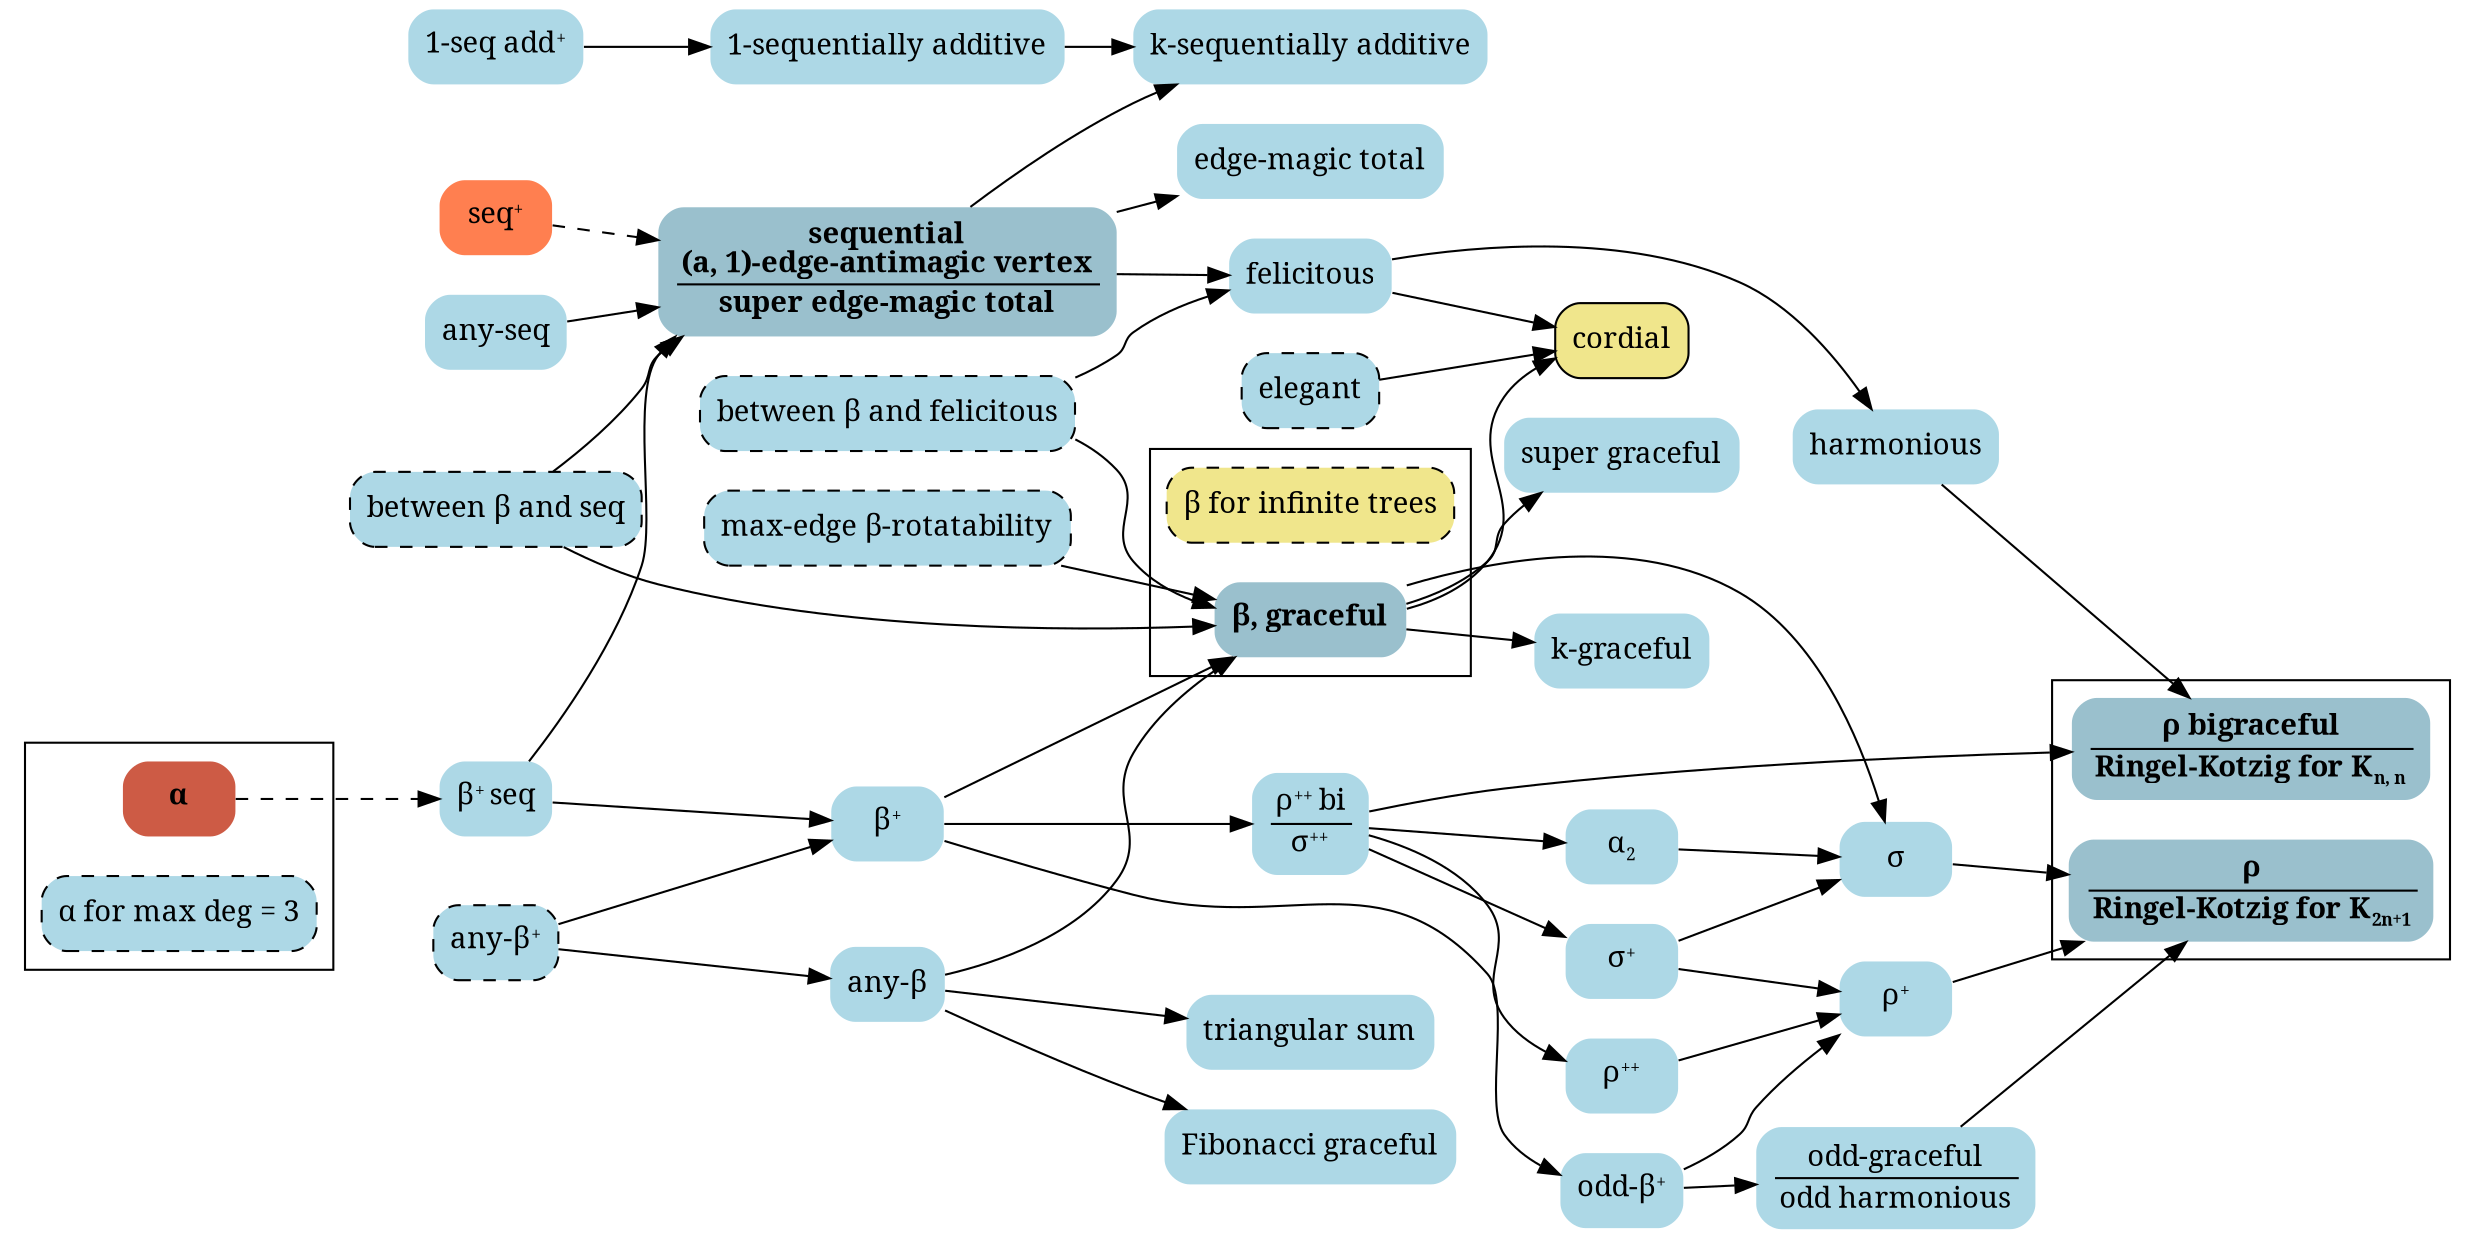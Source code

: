 digraph labelings {
    rankdir="LR"
    graph [fontname = "georgia", overlap=false]
    node [fontname = "georgia"]
    edge [fontname = "georgia"]
    ranksep=0.1
    compound=true
    rankdir="LR"
    node [color="black", fillcolor="lightblue", penwidth=0, style=filled, shape=Mrecord]


    // semantical subgraphs
    subgraph thms {
        node [color="black", fillcolor="khaki", penwidth=1]
        cordial
        
        node [style="dashed,filled"]
        inf_beta [label="β for infinite trees"]
    }

    subgraph important_conjectures {
        node [fillcolor="lightblue3"]
        beta [label=<<B>β, graceful</B>>]

        seq [label=<<B><TABLE BORDER="0" CELLBORDER="0" CELLSPACING="1">
            <TR><TD>sequential<BR/>(a, 1)-edge-antimagic vertex</TD></TR><HR/>
            <TR><TD>super edge-magic total</TD></TR>
            </TABLE></B>>]

        rho [label=<<B><TABLE BORDER="0" CELLBORDER="0" CELLSPACING="1">
            <TR><TD>ρ</TD></TR><HR/>
            <TR><TD>Ringel-Kotzig for K<SUB><FONT POINT-SIZE="10">2n+1</FONT></SUB></TD></TR>
            </TABLE></B>>]

        rho_bi [label=<<B><TABLE BORDER="0" CELLBORDER="0" CELLSPACING="1">
            <TR><TD>ρ bigraceful</TD></TR><HR/>
            <TR><TD>Ringel-Kotzig for K<SUB><FONT POINT-SIZE="10">n, n</FONT></SUB></TD></TR>
            </TABLE></B>>]
    }

    subgraph not_conjectures {
        node [color="coral3", fillcolor="coral3"]
        alpha [label=<<B>α</B>>]

        node [color="coral", fillcolor="coral"]
        seq_plus [label=<seq<SUP><FONT POINT-SIZE="10">+</FONT></SUP>>]
    }

    subgraph almost_conjectures {
        node [style="dashed,filled", penwidth=1]
        
        alpha_deg3 [label="α for max deg = 3"]
        beta_rot [label="max-edge β-rotatability"]
        any_beta_p [label=<any-β<SUP><FONT POINT-SIZE="10">+</FONT></SUP>>]
        elegant
        beta_vs_seq [label="between β and seq"]
        beta_vs_felicitous [label="between β and felicitous"]
    }


    // clusters
    subgraph cluster_alpha {
        alpha
        alpha_deg3
    }

    subgraph cluster_beta {
        inf_beta
        beta
    }

    subgraph cluster_rho {
        rho
        rho_bi
    }


    // nodes with labels
    beta_plus_seq [label=<β<SUP><FONT POINT-SIZE="10">+ </FONT></SUP>seq>]
    beta_plus [label=<β<SUP><FONT POINT-SIZE="10">+</FONT></SUP>>]
    emt [label="edge-magic total"]
    harm [label="harmonious"]
    rho_sigma [label=<<TABLE BORDER="0" CELLBORDER="0" CELLSPACING="1">
        <TR><TD>ρ<SUP><FONT POINT-SIZE="10">++ </FONT></SUP>bi</TD></TR><HR/>
        <TR><TD>σ<SUP><FONT POINT-SIZE="10">++</FONT></SUP></TD></TR>
        </TABLE>>]
    rho_pp [label=<ρ<SUP><FONT POINT-SIZE="10">++</FONT></SUP>>]
    sigma_p [label=<σ<SUP><FONT POINT-SIZE="10">+</FONT></SUP>>]
    sigma [label="σ"]
    rho_p [label=<ρ<SUP><FONT POINT-SIZE="10">+</FONT></SUP>>]
    any_beta [label=<any-β>]
    any_seq [label="any-seq"]
    odd_beta_plus [label=<odd-β<SUP><FONT POINT-SIZE="10">+</FONT></SUP>>]
    odd_beta [label=<<TABLE BORDER="0" CELLBORDER="0" CELLSPACING="1">
        <TR><TD>odd-graceful</TD></TR><HR/>
        <TR><TD>odd harmonious</TD></TR>
        </TABLE>>]
    super_beta [label="super graceful"]
    k_graceful [label="k-graceful"]
    triangular [label="triangular sum"]
    fibonacci [label="Fibonacci graceful"]
    one_seq_add [label="1-sequentially additive"]
    k_seq_add [label="k-sequentially additive"]
    alpha_2 [label=<α<SUB><FONT POINT-SIZE="10">2</FONT></SUB>>]
    one_seq_add_plus [label=<1-seq add<SUP><FONT POINT-SIZE="10">+</FONT></SUP>>]


    // dashed edges
    {
        edge [style="dashed"]
        alpha -> beta_plus_seq
        seq_plus -> seq
    }


    // edges
    beta_plus_seq -> seq
    beta_plus_seq -> beta_plus
    seq -> emt
    seq -> felicitous
    seq -> k_seq_add
    beta_plus -> rho_sigma
    beta_plus -> beta
    beta_plus -> odd_beta_plus

    beta_rot -> beta

    rho_sigma -> rho_bi
    rho_sigma -> rho_pp
    rho_sigma -> sigma_p
    rho_sigma -> alpha_2

    beta -> sigma

    rho_pp -> rho_p
    sigma_p -> sigma
    sigma_p -> rho_p
    sigma -> rho
    rho_p -> rho
    
    any_beta_p -> beta_plus
    any_beta_p -> any_beta

    any_beta -> beta
    any_beta -> triangular
    any_beta -> fibonacci
   
    any_seq -> seq

    odd_beta_plus -> rho_p
    odd_beta_plus -> odd_beta
    odd_beta -> rho
    beta -> super_beta
    beta -> cordial
    beta -> k_graceful

    felicitous -> cordial
    felicitous -> harm
    elegant -> cordial
    harm -> rho_bi

    one_seq_add -> k_seq_add
    one_seq_add_plus -> one_seq_add

    alpha_2 -> sigma

    beta_vs_seq -> beta
    beta_vs_seq -> seq

    beta_vs_felicitous -> beta
    beta_vs_felicitous -> felicitous
}

